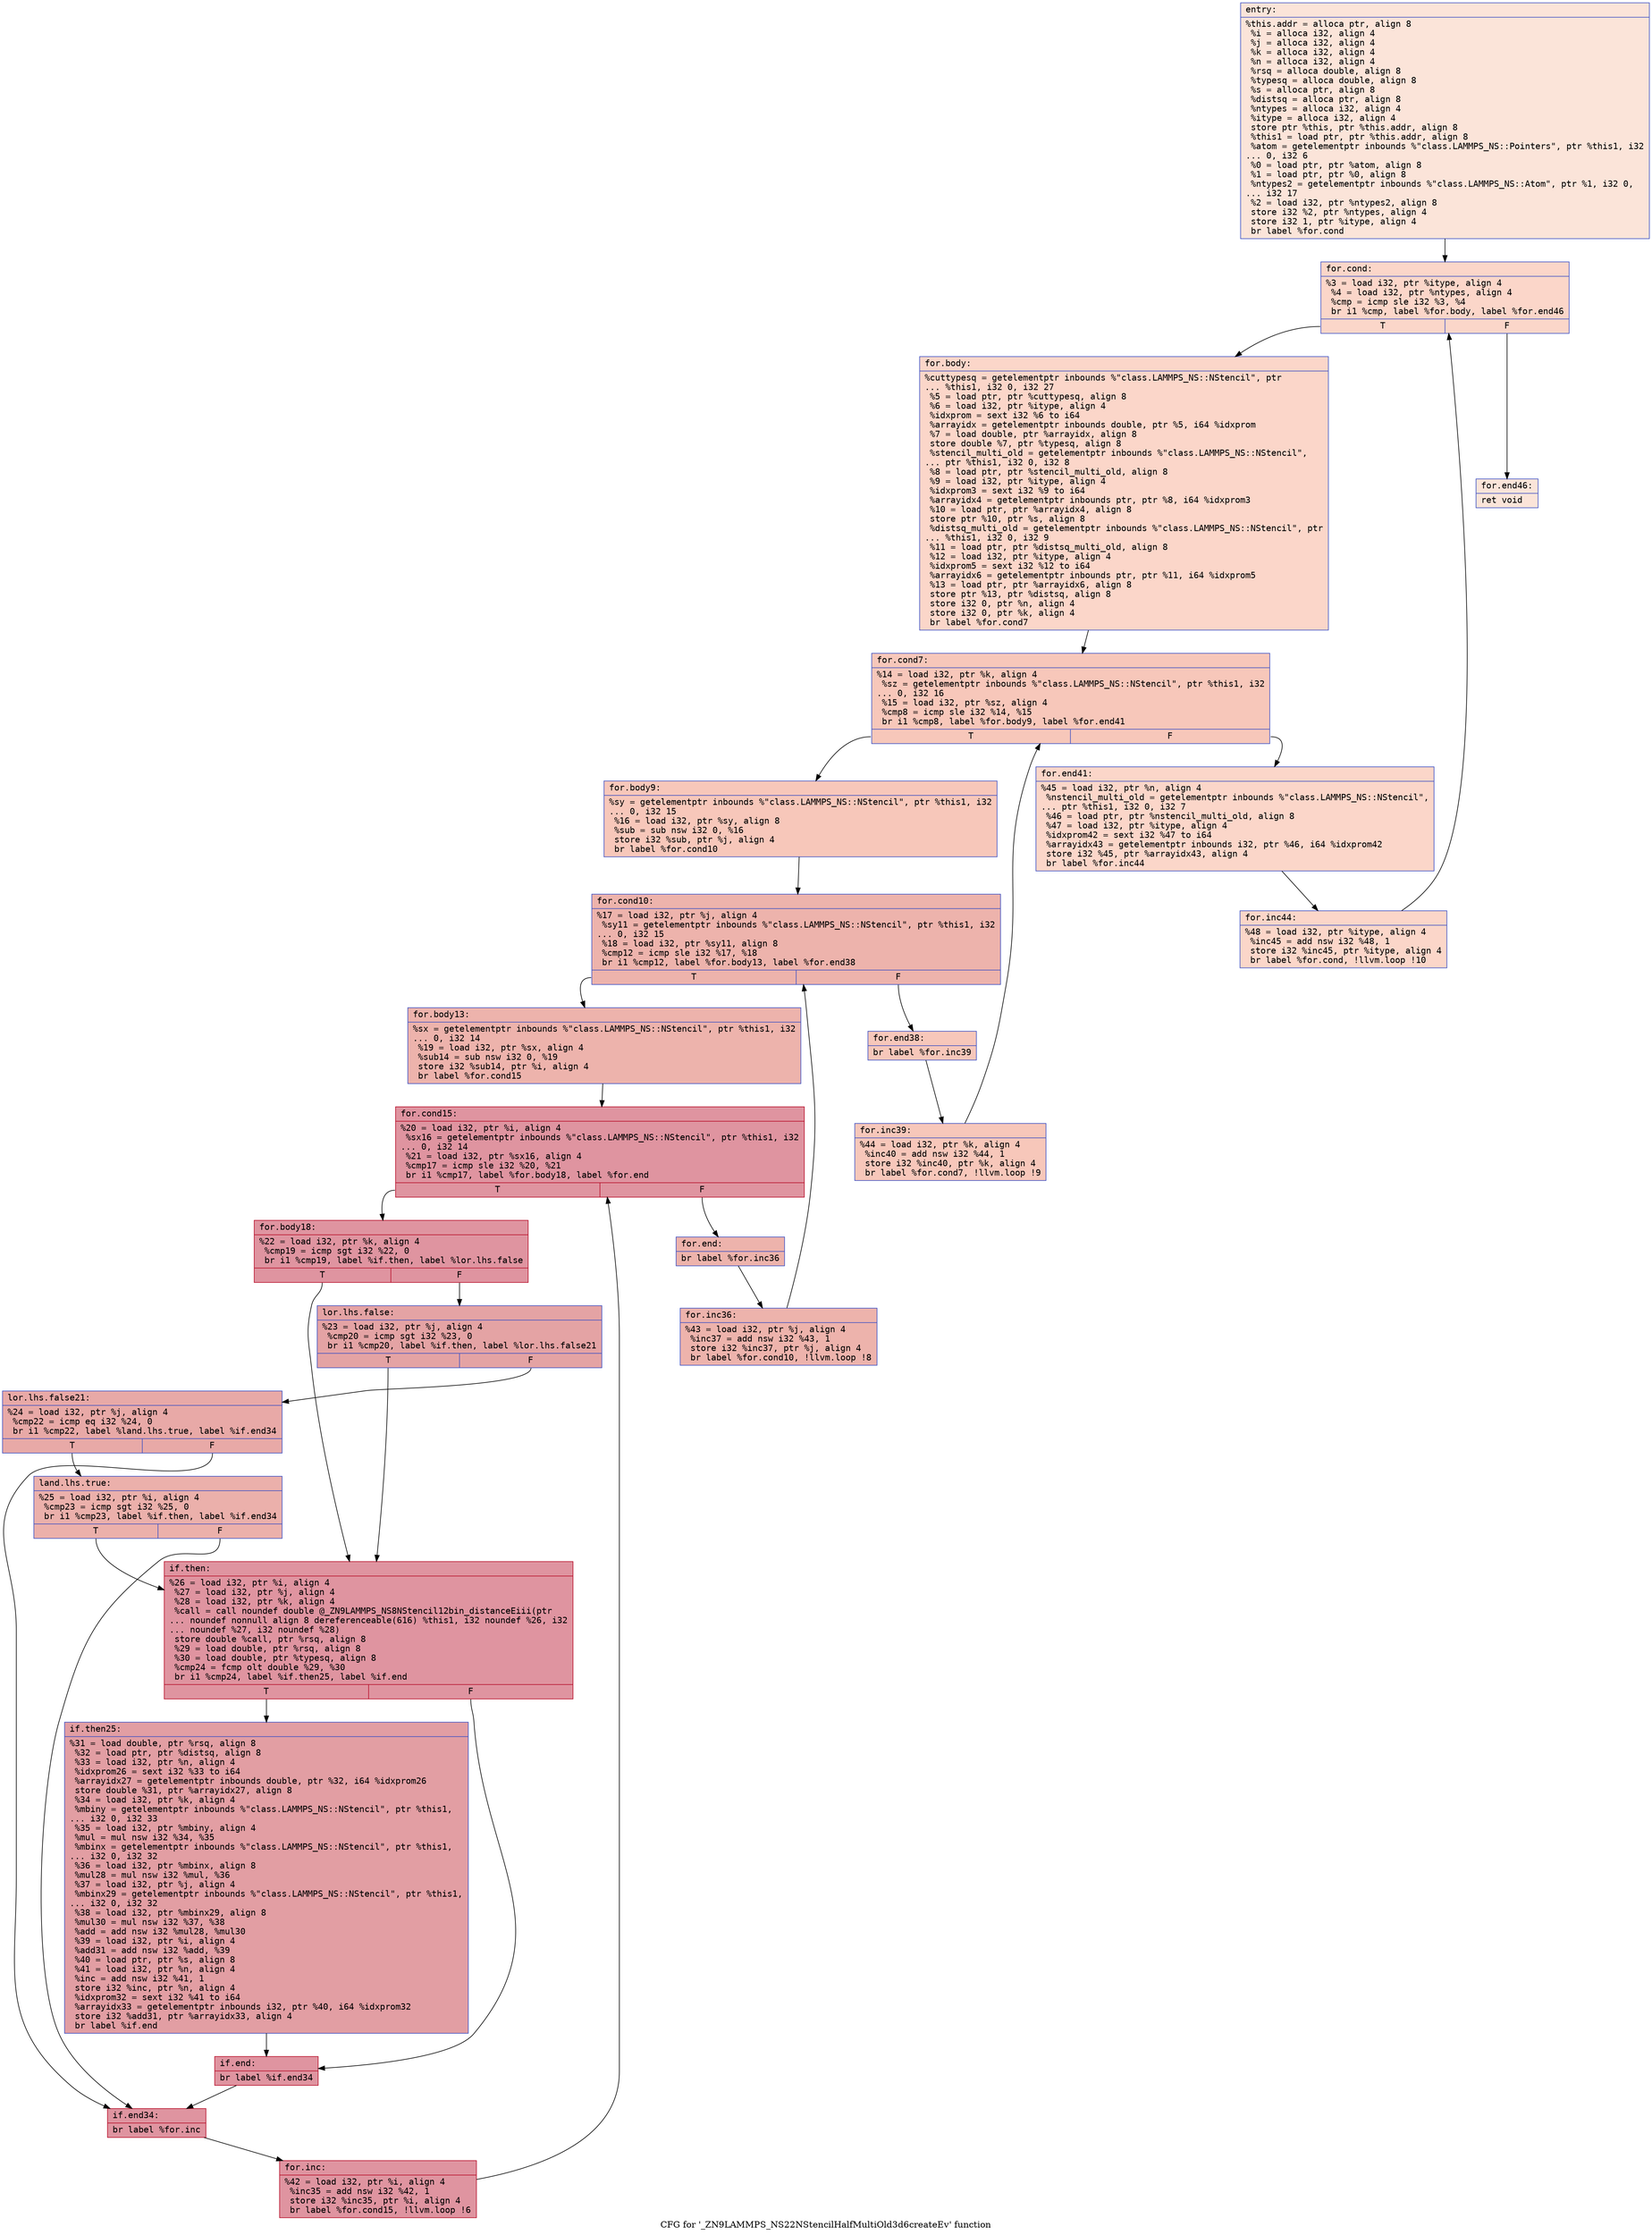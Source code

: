 digraph "CFG for '_ZN9LAMMPS_NS22NStencilHalfMultiOld3d6createEv' function" {
	label="CFG for '_ZN9LAMMPS_NS22NStencilHalfMultiOld3d6createEv' function";

	Node0x557595d0c000 [shape=record,color="#3d50c3ff", style=filled, fillcolor="#f5c1a970" fontname="Courier",label="{entry:\l|  %this.addr = alloca ptr, align 8\l  %i = alloca i32, align 4\l  %j = alloca i32, align 4\l  %k = alloca i32, align 4\l  %n = alloca i32, align 4\l  %rsq = alloca double, align 8\l  %typesq = alloca double, align 8\l  %s = alloca ptr, align 8\l  %distsq = alloca ptr, align 8\l  %ntypes = alloca i32, align 4\l  %itype = alloca i32, align 4\l  store ptr %this, ptr %this.addr, align 8\l  %this1 = load ptr, ptr %this.addr, align 8\l  %atom = getelementptr inbounds %\"class.LAMMPS_NS::Pointers\", ptr %this1, i32\l... 0, i32 6\l  %0 = load ptr, ptr %atom, align 8\l  %1 = load ptr, ptr %0, align 8\l  %ntypes2 = getelementptr inbounds %\"class.LAMMPS_NS::Atom\", ptr %1, i32 0,\l... i32 17\l  %2 = load i32, ptr %ntypes2, align 8\l  store i32 %2, ptr %ntypes, align 4\l  store i32 1, ptr %itype, align 4\l  br label %for.cond\l}"];
	Node0x557595d0c000 -> Node0x557595d0d1f0[tooltip="entry -> for.cond\nProbability 100.00%" ];
	Node0x557595d0d1f0 [shape=record,color="#3d50c3ff", style=filled, fillcolor="#f6a38570" fontname="Courier",label="{for.cond:\l|  %3 = load i32, ptr %itype, align 4\l  %4 = load i32, ptr %ntypes, align 4\l  %cmp = icmp sle i32 %3, %4\l  br i1 %cmp, label %for.body, label %for.end46\l|{<s0>T|<s1>F}}"];
	Node0x557595d0d1f0:s0 -> Node0x557595d0d490[tooltip="for.cond -> for.body\nProbability 96.88%" ];
	Node0x557595d0d1f0:s1 -> Node0x557595d0d510[tooltip="for.cond -> for.end46\nProbability 3.12%" ];
	Node0x557595d0d490 [shape=record,color="#3d50c3ff", style=filled, fillcolor="#f6a38570" fontname="Courier",label="{for.body:\l|  %cuttypesq = getelementptr inbounds %\"class.LAMMPS_NS::NStencil\", ptr\l... %this1, i32 0, i32 27\l  %5 = load ptr, ptr %cuttypesq, align 8\l  %6 = load i32, ptr %itype, align 4\l  %idxprom = sext i32 %6 to i64\l  %arrayidx = getelementptr inbounds double, ptr %5, i64 %idxprom\l  %7 = load double, ptr %arrayidx, align 8\l  store double %7, ptr %typesq, align 8\l  %stencil_multi_old = getelementptr inbounds %\"class.LAMMPS_NS::NStencil\",\l... ptr %this1, i32 0, i32 8\l  %8 = load ptr, ptr %stencil_multi_old, align 8\l  %9 = load i32, ptr %itype, align 4\l  %idxprom3 = sext i32 %9 to i64\l  %arrayidx4 = getelementptr inbounds ptr, ptr %8, i64 %idxprom3\l  %10 = load ptr, ptr %arrayidx4, align 8\l  store ptr %10, ptr %s, align 8\l  %distsq_multi_old = getelementptr inbounds %\"class.LAMMPS_NS::NStencil\", ptr\l... %this1, i32 0, i32 9\l  %11 = load ptr, ptr %distsq_multi_old, align 8\l  %12 = load i32, ptr %itype, align 4\l  %idxprom5 = sext i32 %12 to i64\l  %arrayidx6 = getelementptr inbounds ptr, ptr %11, i64 %idxprom5\l  %13 = load ptr, ptr %arrayidx6, align 8\l  store ptr %13, ptr %distsq, align 8\l  store i32 0, ptr %n, align 4\l  store i32 0, ptr %k, align 4\l  br label %for.cond7\l}"];
	Node0x557595d0d490 -> Node0x557595d0e930[tooltip="for.body -> for.cond7\nProbability 100.00%" ];
	Node0x557595d0e930 [shape=record,color="#3d50c3ff", style=filled, fillcolor="#ec7f6370" fontname="Courier",label="{for.cond7:\l|  %14 = load i32, ptr %k, align 4\l  %sz = getelementptr inbounds %\"class.LAMMPS_NS::NStencil\", ptr %this1, i32\l... 0, i32 16\l  %15 = load i32, ptr %sz, align 4\l  %cmp8 = icmp sle i32 %14, %15\l  br i1 %cmp8, label %for.body9, label %for.end41\l|{<s0>T|<s1>F}}"];
	Node0x557595d0e930:s0 -> Node0x557595d0ecb0[tooltip="for.cond7 -> for.body9\nProbability 96.88%" ];
	Node0x557595d0e930:s1 -> Node0x557595d0f540[tooltip="for.cond7 -> for.end41\nProbability 3.12%" ];
	Node0x557595d0ecb0 [shape=record,color="#3d50c3ff", style=filled, fillcolor="#ec7f6370" fontname="Courier",label="{for.body9:\l|  %sy = getelementptr inbounds %\"class.LAMMPS_NS::NStencil\", ptr %this1, i32\l... 0, i32 15\l  %16 = load i32, ptr %sy, align 8\l  %sub = sub nsw i32 0, %16\l  store i32 %sub, ptr %j, align 4\l  br label %for.cond10\l}"];
	Node0x557595d0ecb0 -> Node0x557595d0f9b0[tooltip="for.body9 -> for.cond10\nProbability 100.00%" ];
	Node0x557595d0f9b0 [shape=record,color="#3d50c3ff", style=filled, fillcolor="#d6524470" fontname="Courier",label="{for.cond10:\l|  %17 = load i32, ptr %j, align 4\l  %sy11 = getelementptr inbounds %\"class.LAMMPS_NS::NStencil\", ptr %this1, i32\l... 0, i32 15\l  %18 = load i32, ptr %sy11, align 8\l  %cmp12 = icmp sle i32 %17, %18\l  br i1 %cmp12, label %for.body13, label %for.end38\l|{<s0>T|<s1>F}}"];
	Node0x557595d0f9b0:s0 -> Node0x557595d0fd30[tooltip="for.cond10 -> for.body13\nProbability 96.88%" ];
	Node0x557595d0f9b0:s1 -> Node0x557595d0fdb0[tooltip="for.cond10 -> for.end38\nProbability 3.12%" ];
	Node0x557595d0fd30 [shape=record,color="#3d50c3ff", style=filled, fillcolor="#d6524470" fontname="Courier",label="{for.body13:\l|  %sx = getelementptr inbounds %\"class.LAMMPS_NS::NStencil\", ptr %this1, i32\l... 0, i32 14\l  %19 = load i32, ptr %sx, align 4\l  %sub14 = sub nsw i32 0, %19\l  store i32 %sub14, ptr %i, align 4\l  br label %for.cond15\l}"];
	Node0x557595d0fd30 -> Node0x557595d10220[tooltip="for.body13 -> for.cond15\nProbability 100.00%" ];
	Node0x557595d10220 [shape=record,color="#b70d28ff", style=filled, fillcolor="#b70d2870" fontname="Courier",label="{for.cond15:\l|  %20 = load i32, ptr %i, align 4\l  %sx16 = getelementptr inbounds %\"class.LAMMPS_NS::NStencil\", ptr %this1, i32\l... 0, i32 14\l  %21 = load i32, ptr %sx16, align 4\l  %cmp17 = icmp sle i32 %20, %21\l  br i1 %cmp17, label %for.body18, label %for.end\l|{<s0>T|<s1>F}}"];
	Node0x557595d10220:s0 -> Node0x557595d105a0[tooltip="for.cond15 -> for.body18\nProbability 96.88%" ];
	Node0x557595d10220:s1 -> Node0x557595d10620[tooltip="for.cond15 -> for.end\nProbability 3.12%" ];
	Node0x557595d105a0 [shape=record,color="#b70d28ff", style=filled, fillcolor="#b70d2870" fontname="Courier",label="{for.body18:\l|  %22 = load i32, ptr %k, align 4\l  %cmp19 = icmp sgt i32 %22, 0\l  br i1 %cmp19, label %if.then, label %lor.lhs.false\l|{<s0>T|<s1>F}}"];
	Node0x557595d105a0:s0 -> Node0x557595d10ef0[tooltip="for.body18 -> if.then\nProbability 62.50%" ];
	Node0x557595d105a0:s1 -> Node0x557595d10f60[tooltip="for.body18 -> lor.lhs.false\nProbability 37.50%" ];
	Node0x557595d10f60 [shape=record,color="#3d50c3ff", style=filled, fillcolor="#c32e3170" fontname="Courier",label="{lor.lhs.false:\l|  %23 = load i32, ptr %j, align 4\l  %cmp20 = icmp sgt i32 %23, 0\l  br i1 %cmp20, label %if.then, label %lor.lhs.false21\l|{<s0>T|<s1>F}}"];
	Node0x557595d10f60:s0 -> Node0x557595d10ef0[tooltip="lor.lhs.false -> if.then\nProbability 62.50%" ];
	Node0x557595d10f60:s1 -> Node0x557595d11220[tooltip="lor.lhs.false -> lor.lhs.false21\nProbability 37.50%" ];
	Node0x557595d11220 [shape=record,color="#3d50c3ff", style=filled, fillcolor="#ca3b3770" fontname="Courier",label="{lor.lhs.false21:\l|  %24 = load i32, ptr %j, align 4\l  %cmp22 = icmp eq i32 %24, 0\l  br i1 %cmp22, label %land.lhs.true, label %if.end34\l|{<s0>T|<s1>F}}"];
	Node0x557595d11220:s0 -> Node0x557595d114b0[tooltip="lor.lhs.false21 -> land.lhs.true\nProbability 37.50%" ];
	Node0x557595d11220:s1 -> Node0x557595d11500[tooltip="lor.lhs.false21 -> if.end34\nProbability 62.50%" ];
	Node0x557595d114b0 [shape=record,color="#3d50c3ff", style=filled, fillcolor="#d24b4070" fontname="Courier",label="{land.lhs.true:\l|  %25 = load i32, ptr %i, align 4\l  %cmp23 = icmp sgt i32 %25, 0\l  br i1 %cmp23, label %if.then, label %if.end34\l|{<s0>T|<s1>F}}"];
	Node0x557595d114b0:s0 -> Node0x557595d10ef0[tooltip="land.lhs.true -> if.then\nProbability 62.50%" ];
	Node0x557595d114b0:s1 -> Node0x557595d11500[tooltip="land.lhs.true -> if.end34\nProbability 37.50%" ];
	Node0x557595d10ef0 [shape=record,color="#b70d28ff", style=filled, fillcolor="#b70d2870" fontname="Courier",label="{if.then:\l|  %26 = load i32, ptr %i, align 4\l  %27 = load i32, ptr %j, align 4\l  %28 = load i32, ptr %k, align 4\l  %call = call noundef double @_ZN9LAMMPS_NS8NStencil12bin_distanceEiii(ptr\l... noundef nonnull align 8 dereferenceable(616) %this1, i32 noundef %26, i32\l... noundef %27, i32 noundef %28)\l  store double %call, ptr %rsq, align 8\l  %29 = load double, ptr %rsq, align 8\l  %30 = load double, ptr %typesq, align 8\l  %cmp24 = fcmp olt double %29, %30\l  br i1 %cmp24, label %if.then25, label %if.end\l|{<s0>T|<s1>F}}"];
	Node0x557595d10ef0:s0 -> Node0x557595d11e60[tooltip="if.then -> if.then25\nProbability 50.00%" ];
	Node0x557595d10ef0:s1 -> Node0x557595d11eb0[tooltip="if.then -> if.end\nProbability 50.00%" ];
	Node0x557595d11e60 [shape=record,color="#3d50c3ff", style=filled, fillcolor="#be242e70" fontname="Courier",label="{if.then25:\l|  %31 = load double, ptr %rsq, align 8\l  %32 = load ptr, ptr %distsq, align 8\l  %33 = load i32, ptr %n, align 4\l  %idxprom26 = sext i32 %33 to i64\l  %arrayidx27 = getelementptr inbounds double, ptr %32, i64 %idxprom26\l  store double %31, ptr %arrayidx27, align 8\l  %34 = load i32, ptr %k, align 4\l  %mbiny = getelementptr inbounds %\"class.LAMMPS_NS::NStencil\", ptr %this1,\l... i32 0, i32 33\l  %35 = load i32, ptr %mbiny, align 4\l  %mul = mul nsw i32 %34, %35\l  %mbinx = getelementptr inbounds %\"class.LAMMPS_NS::NStencil\", ptr %this1,\l... i32 0, i32 32\l  %36 = load i32, ptr %mbinx, align 8\l  %mul28 = mul nsw i32 %mul, %36\l  %37 = load i32, ptr %j, align 4\l  %mbinx29 = getelementptr inbounds %\"class.LAMMPS_NS::NStencil\", ptr %this1,\l... i32 0, i32 32\l  %38 = load i32, ptr %mbinx29, align 8\l  %mul30 = mul nsw i32 %37, %38\l  %add = add nsw i32 %mul28, %mul30\l  %39 = load i32, ptr %i, align 4\l  %add31 = add nsw i32 %add, %39\l  %40 = load ptr, ptr %s, align 8\l  %41 = load i32, ptr %n, align 4\l  %inc = add nsw i32 %41, 1\l  store i32 %inc, ptr %n, align 4\l  %idxprom32 = sext i32 %41 to i64\l  %arrayidx33 = getelementptr inbounds i32, ptr %40, i64 %idxprom32\l  store i32 %add31, ptr %arrayidx33, align 4\l  br label %if.end\l}"];
	Node0x557595d11e60 -> Node0x557595d11eb0[tooltip="if.then25 -> if.end\nProbability 100.00%" ];
	Node0x557595d11eb0 [shape=record,color="#b70d28ff", style=filled, fillcolor="#b70d2870" fontname="Courier",label="{if.end:\l|  br label %if.end34\l}"];
	Node0x557595d11eb0 -> Node0x557595d11500[tooltip="if.end -> if.end34\nProbability 100.00%" ];
	Node0x557595d11500 [shape=record,color="#b70d28ff", style=filled, fillcolor="#b70d2870" fontname="Courier",label="{if.end34:\l|  br label %for.inc\l}"];
	Node0x557595d11500 -> Node0x557595d13270[tooltip="if.end34 -> for.inc\nProbability 100.00%" ];
	Node0x557595d13270 [shape=record,color="#b70d28ff", style=filled, fillcolor="#b70d2870" fontname="Courier",label="{for.inc:\l|  %42 = load i32, ptr %i, align 4\l  %inc35 = add nsw i32 %42, 1\l  store i32 %inc35, ptr %i, align 4\l  br label %for.cond15, !llvm.loop !6\l}"];
	Node0x557595d13270 -> Node0x557595d10220[tooltip="for.inc -> for.cond15\nProbability 100.00%" ];
	Node0x557595d10620 [shape=record,color="#3d50c3ff", style=filled, fillcolor="#d6524470" fontname="Courier",label="{for.end:\l|  br label %for.inc36\l}"];
	Node0x557595d10620 -> Node0x557595d14030[tooltip="for.end -> for.inc36\nProbability 100.00%" ];
	Node0x557595d14030 [shape=record,color="#3d50c3ff", style=filled, fillcolor="#d6524470" fontname="Courier",label="{for.inc36:\l|  %43 = load i32, ptr %j, align 4\l  %inc37 = add nsw i32 %43, 1\l  store i32 %inc37, ptr %j, align 4\l  br label %for.cond10, !llvm.loop !8\l}"];
	Node0x557595d14030 -> Node0x557595d0f9b0[tooltip="for.inc36 -> for.cond10\nProbability 100.00%" ];
	Node0x557595d0fdb0 [shape=record,color="#3d50c3ff", style=filled, fillcolor="#ec7f6370" fontname="Courier",label="{for.end38:\l|  br label %for.inc39\l}"];
	Node0x557595d0fdb0 -> Node0x557595d144b0[tooltip="for.end38 -> for.inc39\nProbability 100.00%" ];
	Node0x557595d144b0 [shape=record,color="#3d50c3ff", style=filled, fillcolor="#ec7f6370" fontname="Courier",label="{for.inc39:\l|  %44 = load i32, ptr %k, align 4\l  %inc40 = add nsw i32 %44, 1\l  store i32 %inc40, ptr %k, align 4\l  br label %for.cond7, !llvm.loop !9\l}"];
	Node0x557595d144b0 -> Node0x557595d0e930[tooltip="for.inc39 -> for.cond7\nProbability 100.00%" ];
	Node0x557595d0f540 [shape=record,color="#3d50c3ff", style=filled, fillcolor="#f6a38570" fontname="Courier",label="{for.end41:\l|  %45 = load i32, ptr %n, align 4\l  %nstencil_multi_old = getelementptr inbounds %\"class.LAMMPS_NS::NStencil\",\l... ptr %this1, i32 0, i32 7\l  %46 = load ptr, ptr %nstencil_multi_old, align 8\l  %47 = load i32, ptr %itype, align 4\l  %idxprom42 = sext i32 %47 to i64\l  %arrayidx43 = getelementptr inbounds i32, ptr %46, i64 %idxprom42\l  store i32 %45, ptr %arrayidx43, align 4\l  br label %for.inc44\l}"];
	Node0x557595d0f540 -> Node0x557595d0f040[tooltip="for.end41 -> for.inc44\nProbability 100.00%" ];
	Node0x557595d0f040 [shape=record,color="#3d50c3ff", style=filled, fillcolor="#f6a38570" fontname="Courier",label="{for.inc44:\l|  %48 = load i32, ptr %itype, align 4\l  %inc45 = add nsw i32 %48, 1\l  store i32 %inc45, ptr %itype, align 4\l  br label %for.cond, !llvm.loop !10\l}"];
	Node0x557595d0f040 -> Node0x557595d0d1f0[tooltip="for.inc44 -> for.cond\nProbability 100.00%" ];
	Node0x557595d0d510 [shape=record,color="#3d50c3ff", style=filled, fillcolor="#f5c1a970" fontname="Courier",label="{for.end46:\l|  ret void\l}"];
}
